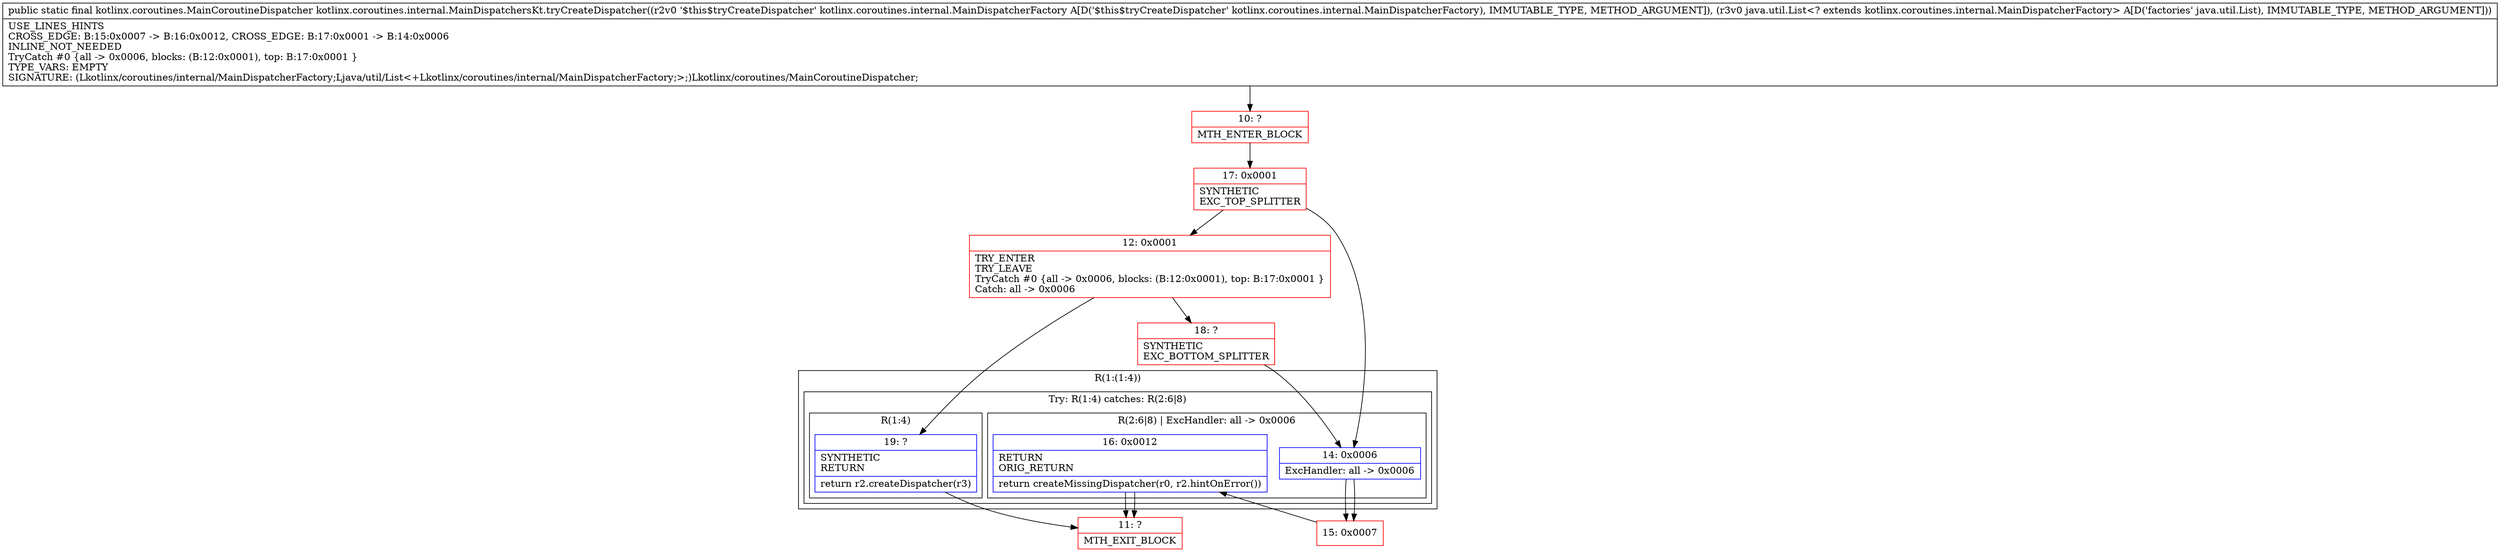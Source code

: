 digraph "CFG forkotlinx.coroutines.internal.MainDispatchersKt.tryCreateDispatcher(Lkotlinx\/coroutines\/internal\/MainDispatcherFactory;Ljava\/util\/List;)Lkotlinx\/coroutines\/MainCoroutineDispatcher;" {
subgraph cluster_Region_1376621130 {
label = "R(1:(1:4))";
node [shape=record,color=blue];
subgraph cluster_TryCatchRegion_1942128527 {
label = "Try: R(1:4) catches: R(2:6|8)";
node [shape=record,color=blue];
subgraph cluster_Region_1422506986 {
label = "R(1:4)";
node [shape=record,color=blue];
Node_19 [shape=record,label="{19\:\ ?|SYNTHETIC\lRETURN\l|return r2.createDispatcher(r3)\l}"];
}
subgraph cluster_Region_999363345 {
label = "R(2:6|8) | ExcHandler: all \-\> 0x0006\l";
node [shape=record,color=blue];
Node_14 [shape=record,label="{14\:\ 0x0006|ExcHandler: all \-\> 0x0006\l}"];
Node_16 [shape=record,label="{16\:\ 0x0012|RETURN\lORIG_RETURN\l|return createMissingDispatcher(r0, r2.hintOnError())\l}"];
}
}
}
subgraph cluster_Region_999363345 {
label = "R(2:6|8) | ExcHandler: all \-\> 0x0006\l";
node [shape=record,color=blue];
Node_14 [shape=record,label="{14\:\ 0x0006|ExcHandler: all \-\> 0x0006\l}"];
Node_16 [shape=record,label="{16\:\ 0x0012|RETURN\lORIG_RETURN\l|return createMissingDispatcher(r0, r2.hintOnError())\l}"];
}
Node_10 [shape=record,color=red,label="{10\:\ ?|MTH_ENTER_BLOCK\l}"];
Node_17 [shape=record,color=red,label="{17\:\ 0x0001|SYNTHETIC\lEXC_TOP_SPLITTER\l}"];
Node_12 [shape=record,color=red,label="{12\:\ 0x0001|TRY_ENTER\lTRY_LEAVE\lTryCatch #0 \{all \-\> 0x0006, blocks: (B:12:0x0001), top: B:17:0x0001 \}\lCatch: all \-\> 0x0006\l}"];
Node_18 [shape=record,color=red,label="{18\:\ ?|SYNTHETIC\lEXC_BOTTOM_SPLITTER\l}"];
Node_11 [shape=record,color=red,label="{11\:\ ?|MTH_EXIT_BLOCK\l}"];
Node_15 [shape=record,color=red,label="{15\:\ 0x0007}"];
MethodNode[shape=record,label="{public static final kotlinx.coroutines.MainCoroutineDispatcher kotlinx.coroutines.internal.MainDispatchersKt.tryCreateDispatcher((r2v0 '$this$tryCreateDispatcher' kotlinx.coroutines.internal.MainDispatcherFactory A[D('$this$tryCreateDispatcher' kotlinx.coroutines.internal.MainDispatcherFactory), IMMUTABLE_TYPE, METHOD_ARGUMENT]), (r3v0 java.util.List\<? extends kotlinx.coroutines.internal.MainDispatcherFactory\> A[D('factories' java.util.List), IMMUTABLE_TYPE, METHOD_ARGUMENT]))  | USE_LINES_HINTS\lCROSS_EDGE: B:15:0x0007 \-\> B:16:0x0012, CROSS_EDGE: B:17:0x0001 \-\> B:14:0x0006\lINLINE_NOT_NEEDED\lTryCatch #0 \{all \-\> 0x0006, blocks: (B:12:0x0001), top: B:17:0x0001 \}\lTYPE_VARS: EMPTY\lSIGNATURE: (Lkotlinx\/coroutines\/internal\/MainDispatcherFactory;Ljava\/util\/List\<+Lkotlinx\/coroutines\/internal\/MainDispatcherFactory;\>;)Lkotlinx\/coroutines\/MainCoroutineDispatcher;\l}"];
MethodNode -> Node_10;Node_19 -> Node_11;
Node_14 -> Node_15;
Node_16 -> Node_11;
Node_14 -> Node_15;
Node_16 -> Node_11;
Node_10 -> Node_17;
Node_17 -> Node_12;
Node_17 -> Node_14;
Node_12 -> Node_18;
Node_12 -> Node_19;
Node_18 -> Node_14;
Node_15 -> Node_16;
}

